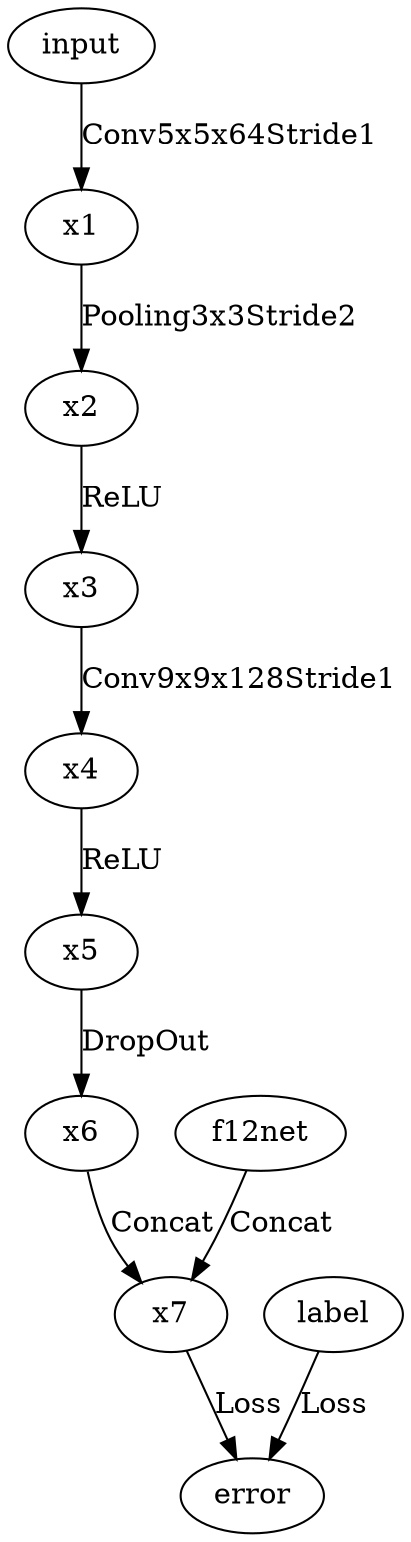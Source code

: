digraph G {
input -> x1[label = Conv5x5x64Stride1];
x1 -> x2[label = Pooling3x3Stride2];
x2 -> x3[label = ReLU];
x3 -> x4[label = Conv9x9x128Stride1];
x4 -> x5[label = ReLU];
x5 -> x6[label = DropOut];
x6 -> x7[label = Concat];
f12net -> x7[label = Concat];
x7 -> error[label = Loss];
label -> error[label = Loss];
}
